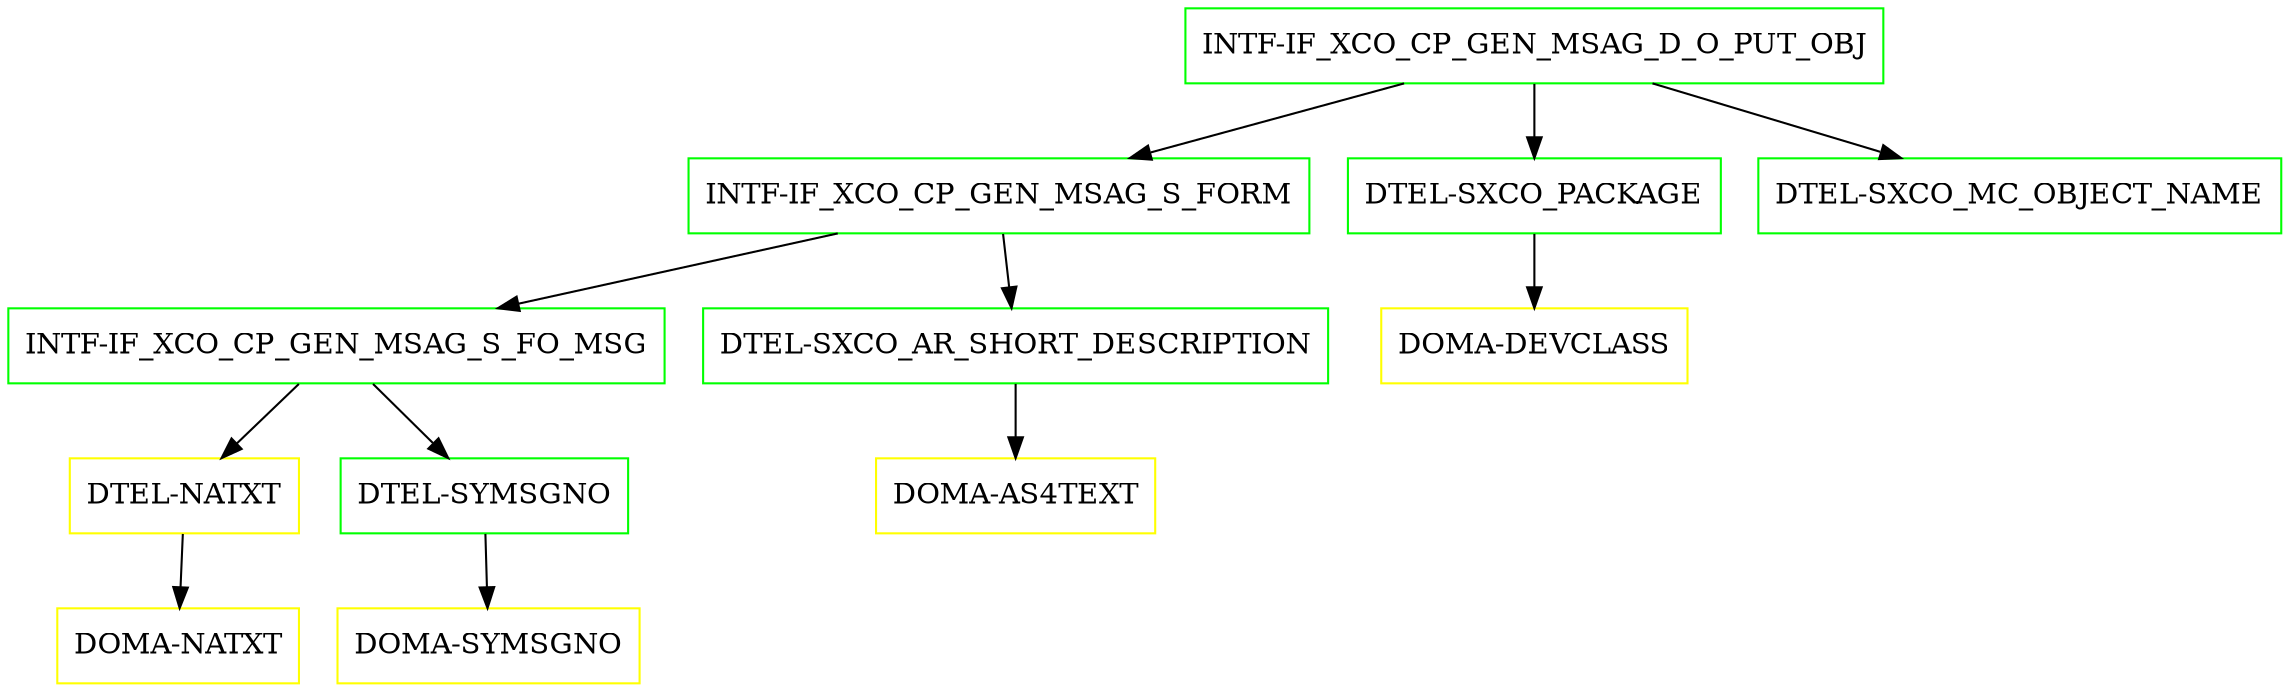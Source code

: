 digraph G {
  "INTF-IF_XCO_CP_GEN_MSAG_D_O_PUT_OBJ" [shape=box,color=green];
  "INTF-IF_XCO_CP_GEN_MSAG_S_FORM" [shape=box,color=green,URL="./INTF_IF_XCO_CP_GEN_MSAG_S_FORM.html"];
  "INTF-IF_XCO_CP_GEN_MSAG_S_FO_MSG" [shape=box,color=green,URL="./INTF_IF_XCO_CP_GEN_MSAG_S_FO_MSG.html"];
  "DTEL-NATXT" [shape=box,color=yellow,URL="./DTEL_NATXT.html"];
  "DOMA-NATXT" [shape=box,color=yellow,URL="./DOMA_NATXT.html"];
  "DTEL-SYMSGNO" [shape=box,color=green,URL="./DTEL_SYMSGNO.html"];
  "DOMA-SYMSGNO" [shape=box,color=yellow,URL="./DOMA_SYMSGNO.html"];
  "DTEL-SXCO_AR_SHORT_DESCRIPTION" [shape=box,color=green,URL="./DTEL_SXCO_AR_SHORT_DESCRIPTION.html"];
  "DOMA-AS4TEXT" [shape=box,color=yellow,URL="./DOMA_AS4TEXT.html"];
  "DTEL-SXCO_PACKAGE" [shape=box,color=green,URL="./DTEL_SXCO_PACKAGE.html"];
  "DOMA-DEVCLASS" [shape=box,color=yellow,URL="./DOMA_DEVCLASS.html"];
  "DTEL-SXCO_MC_OBJECT_NAME" [shape=box,color=green,URL="./DTEL_SXCO_MC_OBJECT_NAME.html"];
  "INTF-IF_XCO_CP_GEN_MSAG_D_O_PUT_OBJ" -> "DTEL-SXCO_MC_OBJECT_NAME";
  "INTF-IF_XCO_CP_GEN_MSAG_D_O_PUT_OBJ" -> "DTEL-SXCO_PACKAGE";
  "INTF-IF_XCO_CP_GEN_MSAG_D_O_PUT_OBJ" -> "INTF-IF_XCO_CP_GEN_MSAG_S_FORM";
  "INTF-IF_XCO_CP_GEN_MSAG_S_FORM" -> "DTEL-SXCO_AR_SHORT_DESCRIPTION";
  "INTF-IF_XCO_CP_GEN_MSAG_S_FORM" -> "INTF-IF_XCO_CP_GEN_MSAG_S_FO_MSG";
  "INTF-IF_XCO_CP_GEN_MSAG_S_FO_MSG" -> "DTEL-SYMSGNO";
  "INTF-IF_XCO_CP_GEN_MSAG_S_FO_MSG" -> "DTEL-NATXT";
  "DTEL-NATXT" -> "DOMA-NATXT";
  "DTEL-SYMSGNO" -> "DOMA-SYMSGNO";
  "DTEL-SXCO_AR_SHORT_DESCRIPTION" -> "DOMA-AS4TEXT";
  "DTEL-SXCO_PACKAGE" -> "DOMA-DEVCLASS";
}
